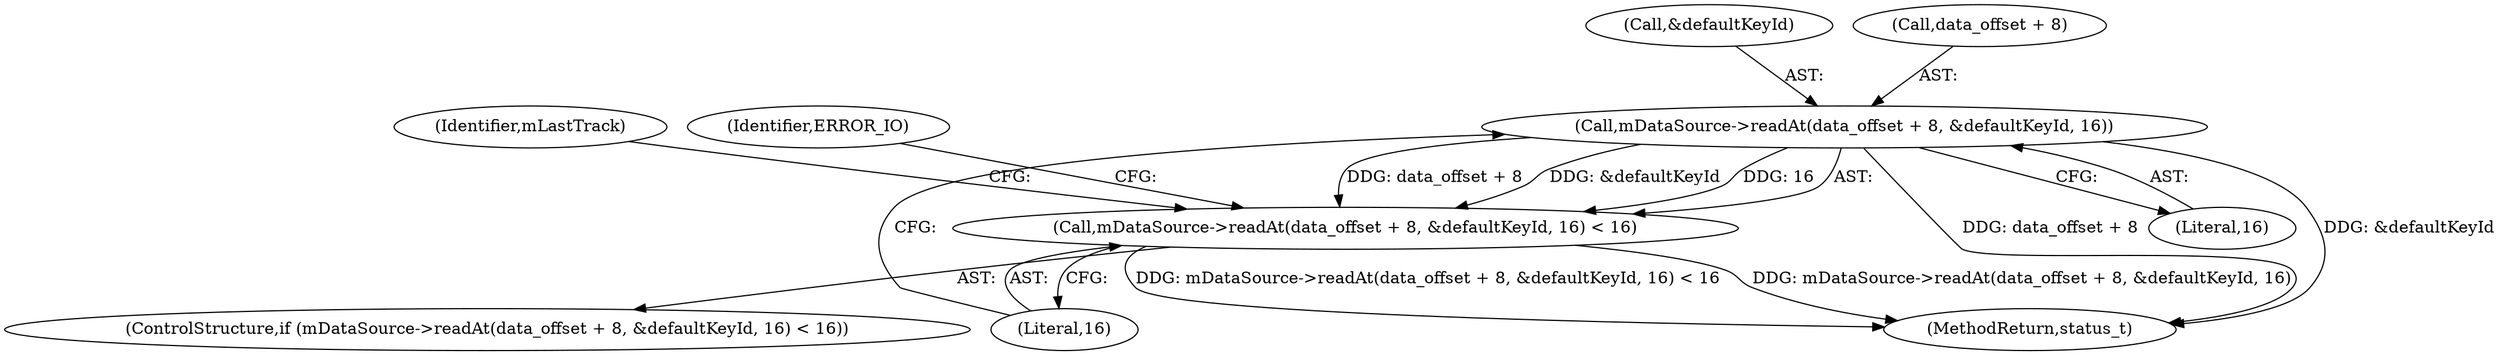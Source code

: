 digraph "0_Android_e7142a0703bc93f75e213e96ebc19000022afed9@API" {
"1000996" [label="(Call,mDataSource->readAt(data_offset + 8, &defaultKeyId, 16))"];
"1000995" [label="(Call,mDataSource->readAt(data_offset + 8, &defaultKeyId, 16) < 16)"];
"1001003" [label="(Literal,16)"];
"1001009" [label="(Identifier,mLastTrack)"];
"1001006" [label="(Identifier,ERROR_IO)"];
"1001000" [label="(Call,&defaultKeyId)"];
"1003275" [label="(MethodReturn,status_t)"];
"1000994" [label="(ControlStructure,if (mDataSource->readAt(data_offset + 8, &defaultKeyId, 16) < 16))"];
"1000997" [label="(Call,data_offset + 8)"];
"1000996" [label="(Call,mDataSource->readAt(data_offset + 8, &defaultKeyId, 16))"];
"1001002" [label="(Literal,16)"];
"1000995" [label="(Call,mDataSource->readAt(data_offset + 8, &defaultKeyId, 16) < 16)"];
"1000996" -> "1000995"  [label="AST: "];
"1000996" -> "1001002"  [label="CFG: "];
"1000997" -> "1000996"  [label="AST: "];
"1001000" -> "1000996"  [label="AST: "];
"1001002" -> "1000996"  [label="AST: "];
"1001003" -> "1000996"  [label="CFG: "];
"1000996" -> "1003275"  [label="DDG: data_offset + 8"];
"1000996" -> "1003275"  [label="DDG: &defaultKeyId"];
"1000996" -> "1000995"  [label="DDG: data_offset + 8"];
"1000996" -> "1000995"  [label="DDG: &defaultKeyId"];
"1000996" -> "1000995"  [label="DDG: 16"];
"1000995" -> "1000994"  [label="AST: "];
"1000995" -> "1001003"  [label="CFG: "];
"1001003" -> "1000995"  [label="AST: "];
"1001006" -> "1000995"  [label="CFG: "];
"1001009" -> "1000995"  [label="CFG: "];
"1000995" -> "1003275"  [label="DDG: mDataSource->readAt(data_offset + 8, &defaultKeyId, 16)"];
"1000995" -> "1003275"  [label="DDG: mDataSource->readAt(data_offset + 8, &defaultKeyId, 16) < 16"];
}
